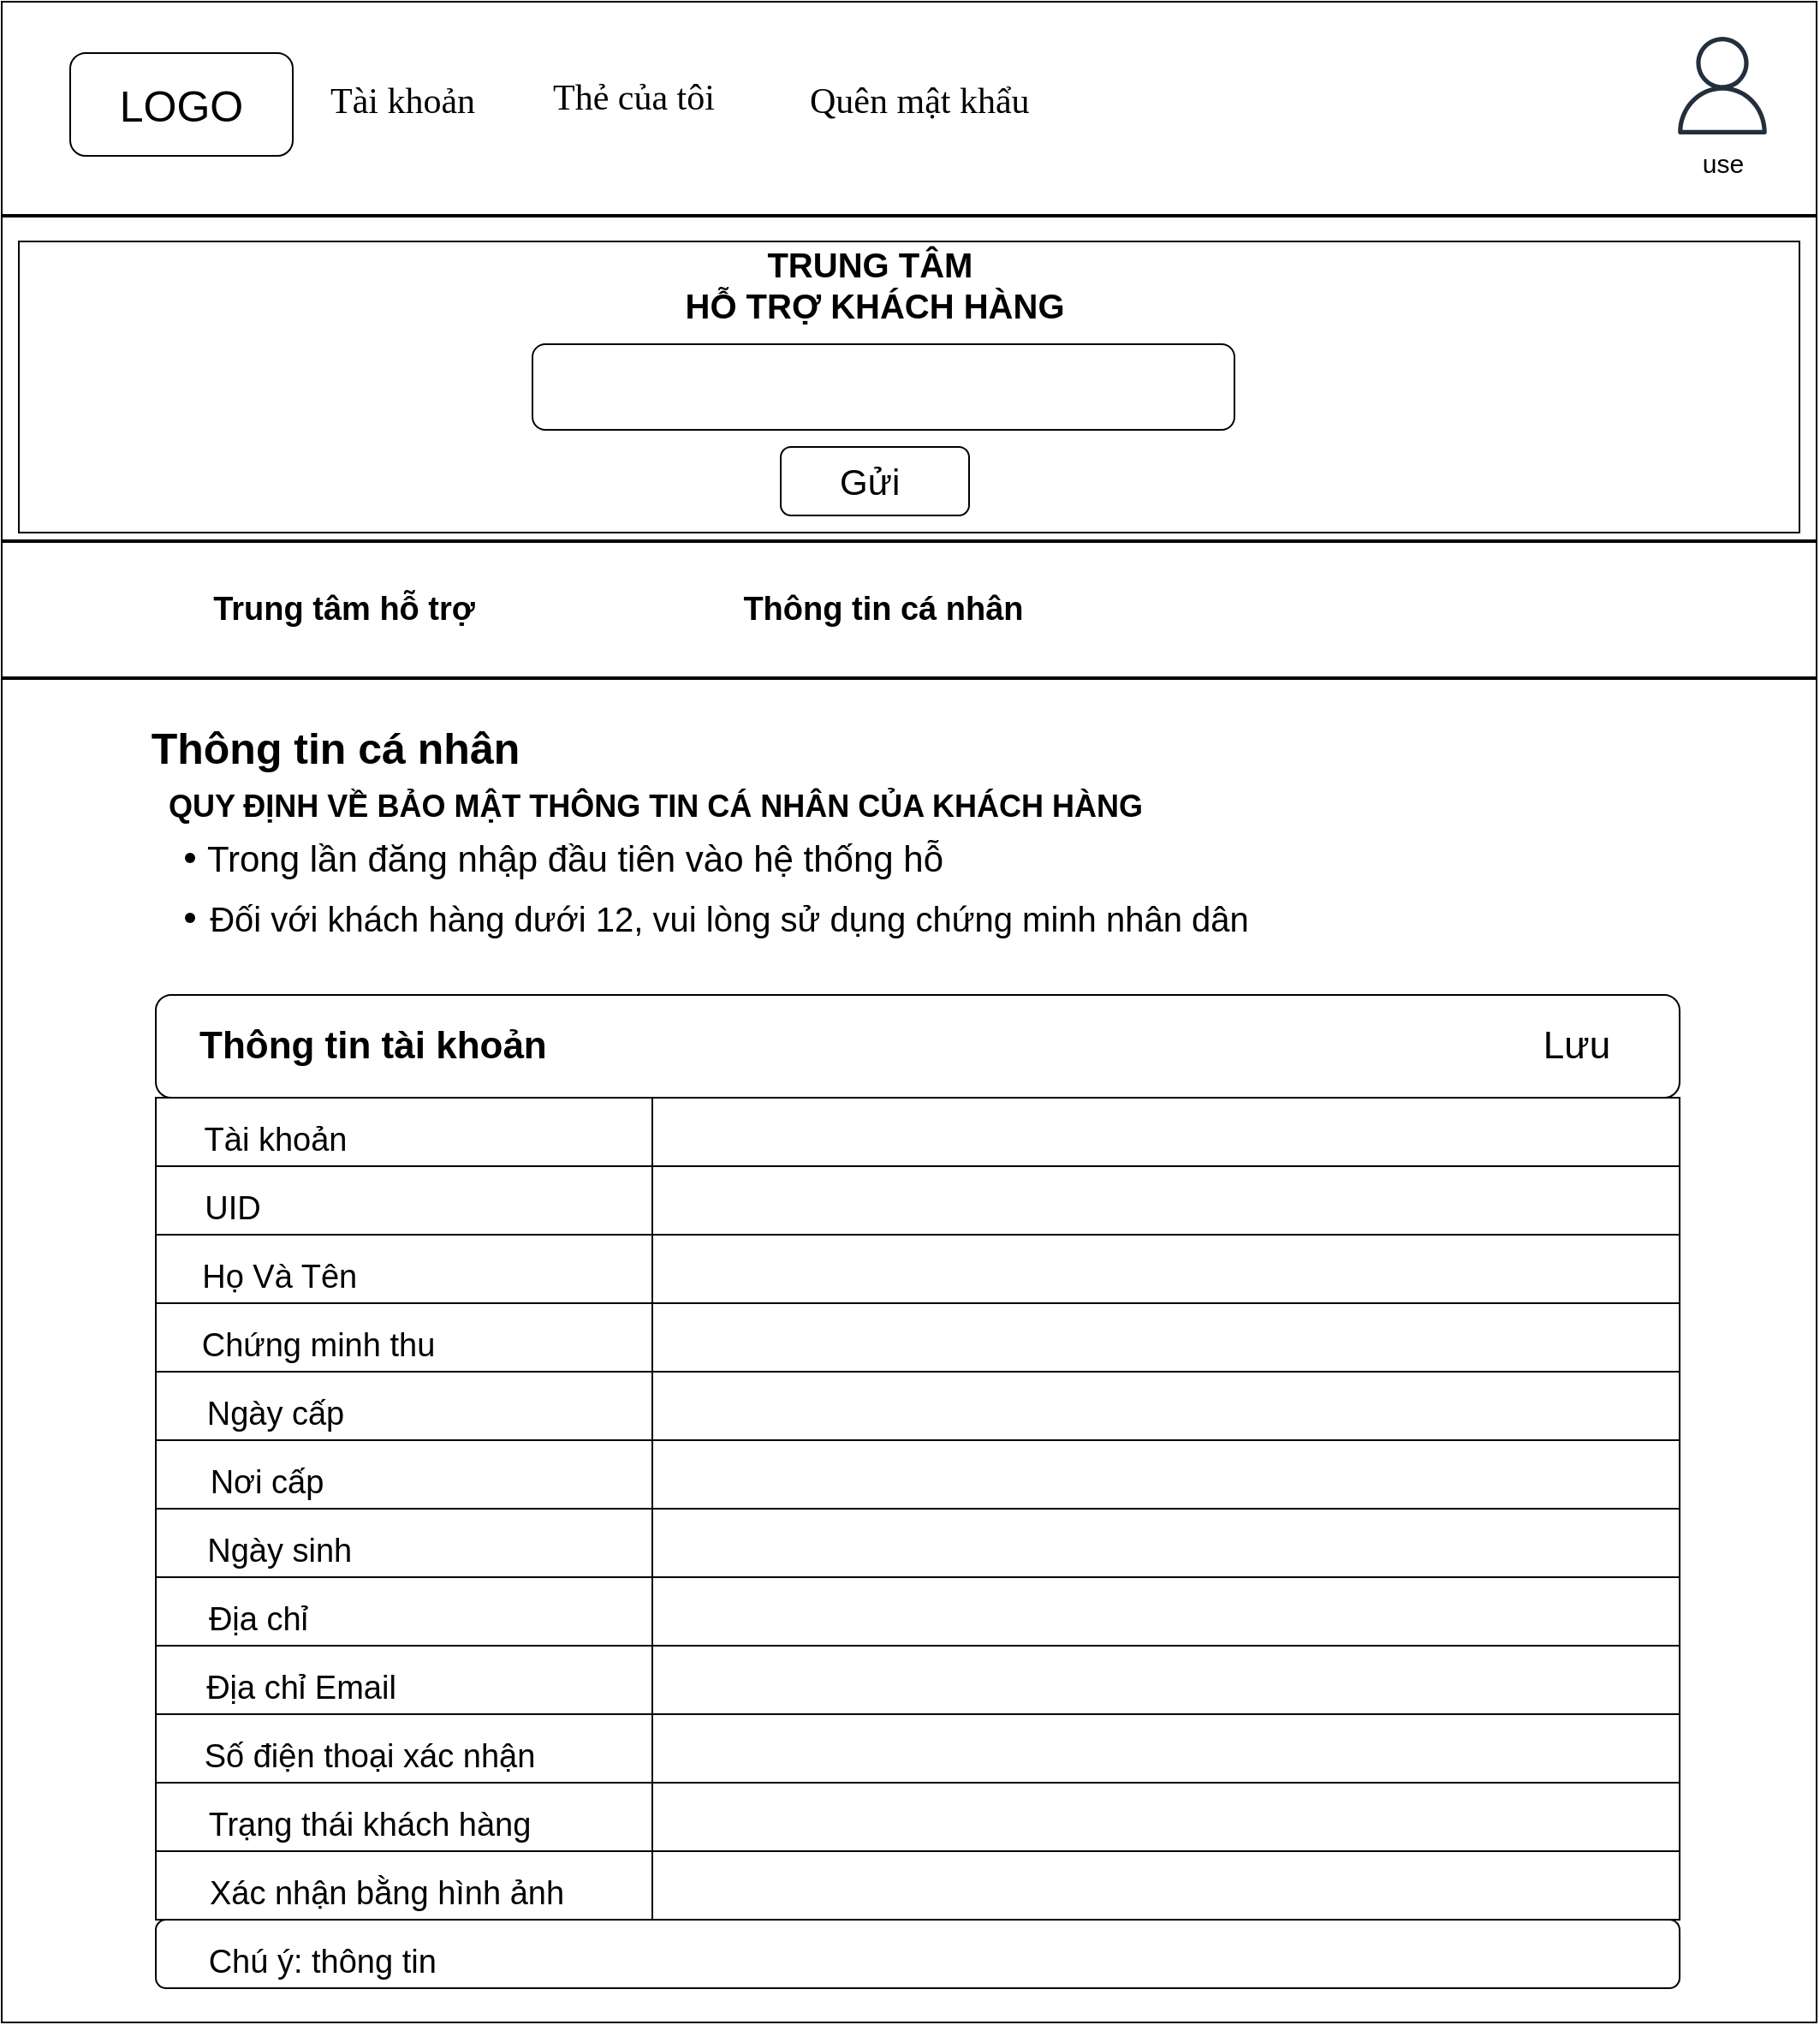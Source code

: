 <mxfile version="21.0.6" type="device"><diagram name="Page-1" id="03018318-947c-dd8e-b7a3-06fadd420f32"><mxGraphModel dx="1588" dy="882" grid="1" gridSize="10" guides="1" tooltips="1" connect="1" arrows="1" fold="1" page="1" pageScale="1" pageWidth="1100" pageHeight="850" background="#ffffff" math="0" shadow="0"><root><mxCell id="0"/><mxCell id="1" parent="0"/><mxCell id="IOQ-t_q5R9-Cvpehra8I-1" value="" style="rounded=0;whiteSpace=wrap;html=1;" parent="1" vertex="1"><mxGeometry x="20" y="20" width="1060" height="1180" as="geometry"/></mxCell><mxCell id="677b7b8949515195-4" value="&lt;font style=&quot;font-size: 21px;&quot;&gt;Tài khoản&lt;/font&gt;" style="text;html=1;points=[];align=left;verticalAlign=top;spacingTop=-4;fontSize=14;fontFamily=Verdana" parent="1" vertex="1"><mxGeometry x="210" y="62.5" width="120" height="35" as="geometry"/></mxCell><mxCell id="677b7b8949515195-5" value="&lt;font style=&quot;font-size: 21px;&quot;&gt;Thẻ của tôi&lt;/font&gt;" style="text;html=1;points=[];align=left;verticalAlign=top;spacingTop=-4;fontSize=14;fontFamily=Verdana" parent="1" vertex="1"><mxGeometry x="340" y="61.25" width="130" height="37.5" as="geometry"/></mxCell><mxCell id="677b7b8949515195-6" value="&lt;font style=&quot;font-size: 21px;&quot;&gt;Quên mật khẩu&lt;/font&gt;" style="text;html=1;points=[];align=left;verticalAlign=top;spacingTop=-4;fontSize=14;fontFamily=Verdana" parent="1" vertex="1"><mxGeometry x="490" y="62.5" width="173" height="40" as="geometry"/></mxCell><mxCell id="IOQ-t_q5R9-Cvpehra8I-3" value="&lt;font style=&quot;font-size: 25px;&quot;&gt;LOGO&lt;/font&gt;" style="rounded=1;whiteSpace=wrap;html=1;" parent="1" vertex="1"><mxGeometry x="60" y="50" width="130" height="60" as="geometry"/></mxCell><mxCell id="IOQ-t_q5R9-Cvpehra8I-4" value="" style="line;strokeWidth=2;html=1;" parent="1" vertex="1"><mxGeometry x="20" y="140" width="1060" height="10" as="geometry"/></mxCell><mxCell id="IOQ-t_q5R9-Cvpehra8I-6" value="" style="rounded=0;whiteSpace=wrap;html=1;" parent="1" vertex="1"><mxGeometry x="30" y="160" width="1040" height="170" as="geometry"/></mxCell><mxCell id="IOQ-t_q5R9-Cvpehra8I-7" value="" style="sketch=0;outlineConnect=0;fontColor=#232F3E;gradientColor=none;fillColor=#232F3D;strokeColor=none;dashed=0;verticalLabelPosition=bottom;verticalAlign=top;align=center;html=1;fontSize=12;fontStyle=0;aspect=fixed;pointerEvents=1;shape=mxgraph.aws4.user;" parent="1" vertex="1"><mxGeometry x="996.5" y="40.5" width="57" height="57" as="geometry"/></mxCell><mxCell id="IOQ-t_q5R9-Cvpehra8I-8" value="&lt;font style=&quot;font-size: 15px;&quot;&gt;use&lt;/font&gt;" style="text;strokeColor=none;align=center;fillColor=none;html=1;verticalAlign=middle;whiteSpace=wrap;rounded=0;" parent="1" vertex="1"><mxGeometry x="1001.75" y="98.75" width="46.5" height="30" as="geometry"/></mxCell><mxCell id="IOQ-t_q5R9-Cvpehra8I-10" value="&lt;font style=&quot;font-size: 20px;&quot;&gt;&lt;b&gt;TRUNG TÂM&amp;nbsp;&lt;br&gt;HỖ TRỢ KHÁCH HÀNG&lt;/b&gt;&lt;/font&gt;" style="text;strokeColor=none;align=center;fillColor=none;html=1;verticalAlign=middle;whiteSpace=wrap;rounded=0;" parent="1" vertex="1"><mxGeometry x="415" y="150" width="230" height="70" as="geometry"/></mxCell><mxCell id="IOQ-t_q5R9-Cvpehra8I-11" value="" style="rounded=1;whiteSpace=wrap;html=1;" parent="1" vertex="1"><mxGeometry x="330" y="220" width="410" height="50" as="geometry"/></mxCell><mxCell id="IOQ-t_q5R9-Cvpehra8I-12" value="" style="shape=image;html=1;verticalAlign=top;verticalLabelPosition=bottom;labelBackgroundColor=#ffffff;imageAspect=0;aspect=fixed;image=https://cdn4.iconfinder.com/data/icons/ionicons/512/icon-ios7-search-128.png" parent="1" vertex="1"><mxGeometry x="686" y="220" width="54" height="54" as="geometry"/></mxCell><mxCell id="IOQ-t_q5R9-Cvpehra8I-13" value="&lt;font style=&quot;font-size: 21px;&quot;&gt;Gửi&amp;nbsp;&lt;/font&gt;" style="rounded=1;whiteSpace=wrap;html=1;" parent="1" vertex="1"><mxGeometry x="475" y="280" width="110" height="40" as="geometry"/></mxCell><mxCell id="IOQ-t_q5R9-Cvpehra8I-15" value="" style="line;strokeWidth=2;html=1;" parent="1" vertex="1"><mxGeometry x="20" y="330" width="1060" height="10" as="geometry"/></mxCell><mxCell id="IOQ-t_q5R9-Cvpehra8I-16" value="" style="line;strokeWidth=2;html=1;" parent="1" vertex="1"><mxGeometry x="20" y="410" width="1060" height="10" as="geometry"/></mxCell><mxCell id="IOQ-t_q5R9-Cvpehra8I-17" value="&lt;font style=&quot;font-size: 19px;&quot;&gt;&lt;b&gt;Trung tâm hỗ trợ&lt;/b&gt;&lt;/font&gt;" style="text;strokeColor=none;align=center;fillColor=none;html=1;verticalAlign=middle;whiteSpace=wrap;rounded=0;" parent="1" vertex="1"><mxGeometry x="130" y="360" width="180" height="30" as="geometry"/></mxCell><mxCell id="IOQ-t_q5R9-Cvpehra8I-18" value="&lt;font style=&quot;font-size: 19px;&quot;&gt;&lt;b&gt;Thông tin cá nhân&lt;/b&gt;&lt;/font&gt;" style="text;strokeColor=none;align=center;fillColor=none;html=1;verticalAlign=middle;whiteSpace=wrap;rounded=0;" parent="1" vertex="1"><mxGeometry x="440" y="360" width="190" height="30" as="geometry"/></mxCell><mxCell id="IOQ-t_q5R9-Cvpehra8I-20" value="&lt;font style=&quot;font-size: 25px;&quot;&gt;&lt;b&gt;Thông tin cá nhân&lt;/b&gt;&lt;/font&gt;" style="text;strokeColor=none;align=center;fillColor=none;html=1;verticalAlign=middle;whiteSpace=wrap;rounded=0;" parent="1" vertex="1"><mxGeometry x="90" y="430" width="250" height="50" as="geometry"/></mxCell><mxCell id="IOQ-t_q5R9-Cvpehra8I-22" value="&lt;font style=&quot;font-size: 18px;&quot;&gt;&lt;b&gt;QUY ĐỊNH VỀ BẢO MẬT THÔNG TIN CÁ NHÂN CỦA KHÁCH HÀNG&lt;/b&gt;&lt;/font&gt;" style="text;strokeColor=none;align=center;fillColor=none;html=1;verticalAlign=middle;whiteSpace=wrap;rounded=0;" parent="1" vertex="1"><mxGeometry x="100" y="460" width="604" height="60" as="geometry"/></mxCell><mxCell id="IOQ-t_q5R9-Cvpehra8I-23" value="&lt;font style=&quot;font-size: 21px;&quot;&gt;&amp;nbsp;Trong lần đăng nhập đầu tiên vào hệ thống hỗ&amp;nbsp;&lt;/font&gt;" style="text;strokeColor=none;align=center;fillColor=none;html=1;verticalAlign=middle;whiteSpace=wrap;rounded=0;" parent="1" vertex="1"><mxGeometry x="120" y="500" width="470" height="40" as="geometry"/></mxCell><mxCell id="IOQ-t_q5R9-Cvpehra8I-27" value="" style="shape=waypoint;sketch=0;fillStyle=solid;size=6;pointerEvents=1;points=[];fillColor=none;resizable=0;rotatable=0;perimeter=centerPerimeter;snapToPoint=1;" parent="1" vertex="1"><mxGeometry x="120" y="510" width="20" height="20" as="geometry"/></mxCell><mxCell id="IOQ-t_q5R9-Cvpehra8I-28" value="&lt;font style=&quot;font-size: 20px;&quot;&gt;Đối với khách hàng dưới 12, vui lòng sử dụng chứng minh nhân dân&lt;/font&gt;" style="text;strokeColor=none;align=center;fillColor=none;html=1;verticalAlign=middle;whiteSpace=wrap;rounded=0;" parent="1" vertex="1"><mxGeometry x="120" y="530" width="650" height="50" as="geometry"/></mxCell><mxCell id="IOQ-t_q5R9-Cvpehra8I-29" value="" style="shape=waypoint;sketch=0;fillStyle=solid;size=6;pointerEvents=1;points=[];fillColor=none;resizable=0;rotatable=0;perimeter=centerPerimeter;snapToPoint=1;" parent="1" vertex="1"><mxGeometry x="120" y="545" width="20" height="20" as="geometry"/></mxCell><mxCell id="IOQ-t_q5R9-Cvpehra8I-70" value="" style="rounded=1;whiteSpace=wrap;html=1;" parent="1" vertex="1"><mxGeometry x="110" y="600" width="890" height="60" as="geometry"/></mxCell><mxCell id="IOQ-t_q5R9-Cvpehra8I-71" value="&lt;font size=&quot;1&quot; style=&quot;&quot;&gt;&lt;b style=&quot;font-size: 22px;&quot;&gt;Thông tin tài khoản&amp;nbsp;&lt;/b&gt;&lt;/font&gt;" style="text;strokeColor=none;align=center;fillColor=none;html=1;verticalAlign=middle;whiteSpace=wrap;rounded=0;" parent="1" vertex="1"><mxGeometry x="120" y="615" width="240" height="30" as="geometry"/></mxCell><mxCell id="IOQ-t_q5R9-Cvpehra8I-72" value="&lt;font style=&quot;font-size: 22px;&quot;&gt;Lưu&lt;/font&gt;" style="text;strokeColor=none;align=center;fillColor=none;html=1;verticalAlign=middle;whiteSpace=wrap;rounded=0;" parent="1" vertex="1"><mxGeometry x="900" y="615" width="80" height="30" as="geometry"/></mxCell><mxCell id="IOQ-t_q5R9-Cvpehra8I-73" value="" style="shape=table;startSize=0;container=1;collapsible=0;childLayout=tableLayout;" parent="1" vertex="1"><mxGeometry x="110" y="660" width="890" height="480" as="geometry"/></mxCell><mxCell id="IOQ-t_q5R9-Cvpehra8I-74" value="" style="shape=tableRow;horizontal=0;startSize=0;swimlaneHead=0;swimlaneBody=0;strokeColor=inherit;top=0;left=0;bottom=0;right=0;collapsible=0;dropTarget=0;fillColor=none;points=[[0,0.5],[1,0.5]];portConstraint=eastwest;" parent="IOQ-t_q5R9-Cvpehra8I-73" vertex="1"><mxGeometry width="890" height="40" as="geometry"/></mxCell><mxCell id="IOQ-t_q5R9-Cvpehra8I-75" value="" style="shape=partialRectangle;html=1;whiteSpace=wrap;connectable=0;strokeColor=inherit;overflow=hidden;fillColor=none;top=0;left=0;bottom=0;right=0;pointerEvents=1;" parent="IOQ-t_q5R9-Cvpehra8I-74" vertex="1"><mxGeometry width="290" height="40" as="geometry"><mxRectangle width="290" height="40" as="alternateBounds"/></mxGeometry></mxCell><mxCell id="IOQ-t_q5R9-Cvpehra8I-76" value="" style="shape=partialRectangle;html=1;whiteSpace=wrap;connectable=0;strokeColor=inherit;overflow=hidden;fillColor=none;top=0;left=0;bottom=0;right=0;pointerEvents=1;" parent="IOQ-t_q5R9-Cvpehra8I-74" vertex="1"><mxGeometry x="290" width="600" height="40" as="geometry"><mxRectangle width="600" height="40" as="alternateBounds"/></mxGeometry></mxCell><mxCell id="IOQ-t_q5R9-Cvpehra8I-77" value="" style="shape=tableRow;horizontal=0;startSize=0;swimlaneHead=0;swimlaneBody=0;strokeColor=inherit;top=0;left=0;bottom=0;right=0;collapsible=0;dropTarget=0;fillColor=none;points=[[0,0.5],[1,0.5]];portConstraint=eastwest;" parent="IOQ-t_q5R9-Cvpehra8I-73" vertex="1"><mxGeometry y="40" width="890" height="40" as="geometry"/></mxCell><mxCell id="IOQ-t_q5R9-Cvpehra8I-78" value="" style="shape=partialRectangle;html=1;whiteSpace=wrap;connectable=0;strokeColor=inherit;overflow=hidden;fillColor=none;top=0;left=0;bottom=0;right=0;pointerEvents=1;" parent="IOQ-t_q5R9-Cvpehra8I-77" vertex="1"><mxGeometry width="290" height="40" as="geometry"><mxRectangle width="290" height="40" as="alternateBounds"/></mxGeometry></mxCell><mxCell id="IOQ-t_q5R9-Cvpehra8I-79" value="" style="shape=partialRectangle;html=1;whiteSpace=wrap;connectable=0;strokeColor=inherit;overflow=hidden;fillColor=none;top=0;left=0;bottom=0;right=0;pointerEvents=1;" parent="IOQ-t_q5R9-Cvpehra8I-77" vertex="1"><mxGeometry x="290" width="600" height="40" as="geometry"><mxRectangle width="600" height="40" as="alternateBounds"/></mxGeometry></mxCell><mxCell id="IOQ-t_q5R9-Cvpehra8I-80" value="" style="shape=tableRow;horizontal=0;startSize=0;swimlaneHead=0;swimlaneBody=0;strokeColor=inherit;top=0;left=0;bottom=0;right=0;collapsible=0;dropTarget=0;fillColor=none;points=[[0,0.5],[1,0.5]];portConstraint=eastwest;" parent="IOQ-t_q5R9-Cvpehra8I-73" vertex="1"><mxGeometry y="80" width="890" height="40" as="geometry"/></mxCell><mxCell id="IOQ-t_q5R9-Cvpehra8I-81" value="" style="shape=partialRectangle;html=1;whiteSpace=wrap;connectable=0;strokeColor=inherit;overflow=hidden;fillColor=none;top=0;left=0;bottom=0;right=0;pointerEvents=1;" parent="IOQ-t_q5R9-Cvpehra8I-80" vertex="1"><mxGeometry width="290" height="40" as="geometry"><mxRectangle width="290" height="40" as="alternateBounds"/></mxGeometry></mxCell><mxCell id="IOQ-t_q5R9-Cvpehra8I-82" value="" style="shape=partialRectangle;html=1;whiteSpace=wrap;connectable=0;strokeColor=inherit;overflow=hidden;fillColor=none;top=0;left=0;bottom=0;right=0;pointerEvents=1;" parent="IOQ-t_q5R9-Cvpehra8I-80" vertex="1"><mxGeometry x="290" width="600" height="40" as="geometry"><mxRectangle width="600" height="40" as="alternateBounds"/></mxGeometry></mxCell><mxCell id="IOQ-t_q5R9-Cvpehra8I-83" value="" style="shape=tableRow;horizontal=0;startSize=0;swimlaneHead=0;swimlaneBody=0;strokeColor=inherit;top=0;left=0;bottom=0;right=0;collapsible=0;dropTarget=0;fillColor=none;points=[[0,0.5],[1,0.5]];portConstraint=eastwest;" parent="IOQ-t_q5R9-Cvpehra8I-73" vertex="1"><mxGeometry y="120" width="890" height="40" as="geometry"/></mxCell><mxCell id="IOQ-t_q5R9-Cvpehra8I-84" value="" style="shape=partialRectangle;html=1;whiteSpace=wrap;connectable=0;strokeColor=inherit;overflow=hidden;fillColor=none;top=0;left=0;bottom=0;right=0;pointerEvents=1;" parent="IOQ-t_q5R9-Cvpehra8I-83" vertex="1"><mxGeometry width="290" height="40" as="geometry"><mxRectangle width="290" height="40" as="alternateBounds"/></mxGeometry></mxCell><mxCell id="IOQ-t_q5R9-Cvpehra8I-85" value="" style="shape=partialRectangle;html=1;whiteSpace=wrap;connectable=0;strokeColor=inherit;overflow=hidden;fillColor=none;top=0;left=0;bottom=0;right=0;pointerEvents=1;" parent="IOQ-t_q5R9-Cvpehra8I-83" vertex="1"><mxGeometry x="290" width="600" height="40" as="geometry"><mxRectangle width="600" height="40" as="alternateBounds"/></mxGeometry></mxCell><mxCell id="IOQ-t_q5R9-Cvpehra8I-86" value="" style="shape=tableRow;horizontal=0;startSize=0;swimlaneHead=0;swimlaneBody=0;strokeColor=inherit;top=0;left=0;bottom=0;right=0;collapsible=0;dropTarget=0;fillColor=none;points=[[0,0.5],[1,0.5]];portConstraint=eastwest;" parent="IOQ-t_q5R9-Cvpehra8I-73" vertex="1"><mxGeometry y="160" width="890" height="40" as="geometry"/></mxCell><mxCell id="IOQ-t_q5R9-Cvpehra8I-87" value="" style="shape=partialRectangle;html=1;whiteSpace=wrap;connectable=0;strokeColor=inherit;overflow=hidden;fillColor=none;top=0;left=0;bottom=0;right=0;pointerEvents=1;" parent="IOQ-t_q5R9-Cvpehra8I-86" vertex="1"><mxGeometry width="290" height="40" as="geometry"><mxRectangle width="290" height="40" as="alternateBounds"/></mxGeometry></mxCell><mxCell id="IOQ-t_q5R9-Cvpehra8I-88" value="" style="shape=partialRectangle;html=1;whiteSpace=wrap;connectable=0;strokeColor=inherit;overflow=hidden;fillColor=none;top=0;left=0;bottom=0;right=0;pointerEvents=1;" parent="IOQ-t_q5R9-Cvpehra8I-86" vertex="1"><mxGeometry x="290" width="600" height="40" as="geometry"><mxRectangle width="600" height="40" as="alternateBounds"/></mxGeometry></mxCell><mxCell id="IOQ-t_q5R9-Cvpehra8I-89" value="" style="shape=tableRow;horizontal=0;startSize=0;swimlaneHead=0;swimlaneBody=0;strokeColor=inherit;top=0;left=0;bottom=0;right=0;collapsible=0;dropTarget=0;fillColor=none;points=[[0,0.5],[1,0.5]];portConstraint=eastwest;" parent="IOQ-t_q5R9-Cvpehra8I-73" vertex="1"><mxGeometry y="200" width="890" height="40" as="geometry"/></mxCell><mxCell id="IOQ-t_q5R9-Cvpehra8I-90" value="" style="shape=partialRectangle;html=1;whiteSpace=wrap;connectable=0;strokeColor=inherit;overflow=hidden;fillColor=none;top=0;left=0;bottom=0;right=0;pointerEvents=1;" parent="IOQ-t_q5R9-Cvpehra8I-89" vertex="1"><mxGeometry width="290" height="40" as="geometry"><mxRectangle width="290" height="40" as="alternateBounds"/></mxGeometry></mxCell><mxCell id="IOQ-t_q5R9-Cvpehra8I-91" value="" style="shape=partialRectangle;html=1;whiteSpace=wrap;connectable=0;strokeColor=inherit;overflow=hidden;fillColor=none;top=0;left=0;bottom=0;right=0;pointerEvents=1;" parent="IOQ-t_q5R9-Cvpehra8I-89" vertex="1"><mxGeometry x="290" width="600" height="40" as="geometry"><mxRectangle width="600" height="40" as="alternateBounds"/></mxGeometry></mxCell><mxCell id="IOQ-t_q5R9-Cvpehra8I-92" value="" style="shape=tableRow;horizontal=0;startSize=0;swimlaneHead=0;swimlaneBody=0;strokeColor=inherit;top=0;left=0;bottom=0;right=0;collapsible=0;dropTarget=0;fillColor=none;points=[[0,0.5],[1,0.5]];portConstraint=eastwest;" parent="IOQ-t_q5R9-Cvpehra8I-73" vertex="1"><mxGeometry y="240" width="890" height="40" as="geometry"/></mxCell><mxCell id="IOQ-t_q5R9-Cvpehra8I-93" value="" style="shape=partialRectangle;html=1;whiteSpace=wrap;connectable=0;strokeColor=inherit;overflow=hidden;fillColor=none;top=0;left=0;bottom=0;right=0;pointerEvents=1;" parent="IOQ-t_q5R9-Cvpehra8I-92" vertex="1"><mxGeometry width="290" height="40" as="geometry"><mxRectangle width="290" height="40" as="alternateBounds"/></mxGeometry></mxCell><mxCell id="IOQ-t_q5R9-Cvpehra8I-94" value="" style="shape=partialRectangle;html=1;whiteSpace=wrap;connectable=0;strokeColor=inherit;overflow=hidden;fillColor=none;top=0;left=0;bottom=0;right=0;pointerEvents=1;" parent="IOQ-t_q5R9-Cvpehra8I-92" vertex="1"><mxGeometry x="290" width="600" height="40" as="geometry"><mxRectangle width="600" height="40" as="alternateBounds"/></mxGeometry></mxCell><mxCell id="IOQ-t_q5R9-Cvpehra8I-95" value="" style="shape=tableRow;horizontal=0;startSize=0;swimlaneHead=0;swimlaneBody=0;strokeColor=inherit;top=0;left=0;bottom=0;right=0;collapsible=0;dropTarget=0;fillColor=none;points=[[0,0.5],[1,0.5]];portConstraint=eastwest;" parent="IOQ-t_q5R9-Cvpehra8I-73" vertex="1"><mxGeometry y="280" width="890" height="40" as="geometry"/></mxCell><mxCell id="IOQ-t_q5R9-Cvpehra8I-96" value="" style="shape=partialRectangle;html=1;whiteSpace=wrap;connectable=0;strokeColor=inherit;overflow=hidden;fillColor=none;top=0;left=0;bottom=0;right=0;pointerEvents=1;" parent="IOQ-t_q5R9-Cvpehra8I-95" vertex="1"><mxGeometry width="290" height="40" as="geometry"><mxRectangle width="290" height="40" as="alternateBounds"/></mxGeometry></mxCell><mxCell id="IOQ-t_q5R9-Cvpehra8I-97" value="" style="shape=partialRectangle;html=1;whiteSpace=wrap;connectable=0;strokeColor=inherit;overflow=hidden;fillColor=none;top=0;left=0;bottom=0;right=0;pointerEvents=1;" parent="IOQ-t_q5R9-Cvpehra8I-95" vertex="1"><mxGeometry x="290" width="600" height="40" as="geometry"><mxRectangle width="600" height="40" as="alternateBounds"/></mxGeometry></mxCell><mxCell id="IOQ-t_q5R9-Cvpehra8I-98" value="" style="shape=tableRow;horizontal=0;startSize=0;swimlaneHead=0;swimlaneBody=0;strokeColor=inherit;top=0;left=0;bottom=0;right=0;collapsible=0;dropTarget=0;fillColor=none;points=[[0,0.5],[1,0.5]];portConstraint=eastwest;" parent="IOQ-t_q5R9-Cvpehra8I-73" vertex="1"><mxGeometry y="320" width="890" height="40" as="geometry"/></mxCell><mxCell id="IOQ-t_q5R9-Cvpehra8I-99" value="" style="shape=partialRectangle;html=1;whiteSpace=wrap;connectable=0;strokeColor=inherit;overflow=hidden;fillColor=none;top=0;left=0;bottom=0;right=0;pointerEvents=1;" parent="IOQ-t_q5R9-Cvpehra8I-98" vertex="1"><mxGeometry width="290" height="40" as="geometry"><mxRectangle width="290" height="40" as="alternateBounds"/></mxGeometry></mxCell><mxCell id="IOQ-t_q5R9-Cvpehra8I-100" value="" style="shape=partialRectangle;html=1;whiteSpace=wrap;connectable=0;strokeColor=inherit;overflow=hidden;fillColor=none;top=0;left=0;bottom=0;right=0;pointerEvents=1;" parent="IOQ-t_q5R9-Cvpehra8I-98" vertex="1"><mxGeometry x="290" width="600" height="40" as="geometry"><mxRectangle width="600" height="40" as="alternateBounds"/></mxGeometry></mxCell><mxCell id="IOQ-t_q5R9-Cvpehra8I-101" value="" style="shape=tableRow;horizontal=0;startSize=0;swimlaneHead=0;swimlaneBody=0;strokeColor=inherit;top=0;left=0;bottom=0;right=0;collapsible=0;dropTarget=0;fillColor=none;points=[[0,0.5],[1,0.5]];portConstraint=eastwest;" parent="IOQ-t_q5R9-Cvpehra8I-73" vertex="1"><mxGeometry y="360" width="890" height="40" as="geometry"/></mxCell><mxCell id="IOQ-t_q5R9-Cvpehra8I-102" value="" style="shape=partialRectangle;html=1;whiteSpace=wrap;connectable=0;strokeColor=inherit;overflow=hidden;fillColor=none;top=0;left=0;bottom=0;right=0;pointerEvents=1;" parent="IOQ-t_q5R9-Cvpehra8I-101" vertex="1"><mxGeometry width="290" height="40" as="geometry"><mxRectangle width="290" height="40" as="alternateBounds"/></mxGeometry></mxCell><mxCell id="IOQ-t_q5R9-Cvpehra8I-103" value="" style="shape=partialRectangle;html=1;whiteSpace=wrap;connectable=0;strokeColor=inherit;overflow=hidden;fillColor=none;top=0;left=0;bottom=0;right=0;pointerEvents=1;" parent="IOQ-t_q5R9-Cvpehra8I-101" vertex="1"><mxGeometry x="290" width="600" height="40" as="geometry"><mxRectangle width="600" height="40" as="alternateBounds"/></mxGeometry></mxCell><mxCell id="IOQ-t_q5R9-Cvpehra8I-104" value="" style="shape=tableRow;horizontal=0;startSize=0;swimlaneHead=0;swimlaneBody=0;strokeColor=inherit;top=0;left=0;bottom=0;right=0;collapsible=0;dropTarget=0;fillColor=none;points=[[0,0.5],[1,0.5]];portConstraint=eastwest;" parent="IOQ-t_q5R9-Cvpehra8I-73" vertex="1"><mxGeometry y="400" width="890" height="40" as="geometry"/></mxCell><mxCell id="IOQ-t_q5R9-Cvpehra8I-105" value="" style="shape=partialRectangle;html=1;whiteSpace=wrap;connectable=0;strokeColor=inherit;overflow=hidden;fillColor=none;top=0;left=0;bottom=0;right=0;pointerEvents=1;" parent="IOQ-t_q5R9-Cvpehra8I-104" vertex="1"><mxGeometry width="290" height="40" as="geometry"><mxRectangle width="290" height="40" as="alternateBounds"/></mxGeometry></mxCell><mxCell id="IOQ-t_q5R9-Cvpehra8I-106" value="" style="shape=partialRectangle;html=1;whiteSpace=wrap;connectable=0;strokeColor=inherit;overflow=hidden;fillColor=none;top=0;left=0;bottom=0;right=0;pointerEvents=1;" parent="IOQ-t_q5R9-Cvpehra8I-104" vertex="1"><mxGeometry x="290" width="600" height="40" as="geometry"><mxRectangle width="600" height="40" as="alternateBounds"/></mxGeometry></mxCell><mxCell id="IOQ-t_q5R9-Cvpehra8I-107" value="" style="shape=tableRow;horizontal=0;startSize=0;swimlaneHead=0;swimlaneBody=0;strokeColor=inherit;top=0;left=0;bottom=0;right=0;collapsible=0;dropTarget=0;fillColor=none;points=[[0,0.5],[1,0.5]];portConstraint=eastwest;" parent="IOQ-t_q5R9-Cvpehra8I-73" vertex="1"><mxGeometry y="440" width="890" height="40" as="geometry"/></mxCell><mxCell id="IOQ-t_q5R9-Cvpehra8I-108" value="" style="shape=partialRectangle;html=1;whiteSpace=wrap;connectable=0;strokeColor=inherit;overflow=hidden;fillColor=none;top=0;left=0;bottom=0;right=0;pointerEvents=1;" parent="IOQ-t_q5R9-Cvpehra8I-107" vertex="1"><mxGeometry width="290" height="40" as="geometry"><mxRectangle width="290" height="40" as="alternateBounds"/></mxGeometry></mxCell><mxCell id="IOQ-t_q5R9-Cvpehra8I-109" value="" style="shape=partialRectangle;html=1;whiteSpace=wrap;connectable=0;strokeColor=inherit;overflow=hidden;fillColor=none;top=0;left=0;bottom=0;right=0;pointerEvents=1;" parent="IOQ-t_q5R9-Cvpehra8I-107" vertex="1"><mxGeometry x="290" width="600" height="40" as="geometry"><mxRectangle width="600" height="40" as="alternateBounds"/></mxGeometry></mxCell><mxCell id="IOQ-t_q5R9-Cvpehra8I-110" value="&lt;font style=&quot;font-size: 19px;&quot;&gt;Tài khoản&lt;/font&gt;" style="text;strokeColor=none;align=center;fillColor=none;html=1;verticalAlign=middle;whiteSpace=wrap;rounded=0;" parent="1" vertex="1"><mxGeometry x="120" y="670" width="120" height="30" as="geometry"/></mxCell><mxCell id="IOQ-t_q5R9-Cvpehra8I-111" value="&lt;font style=&quot;font-size: 19px;&quot;&gt;UID&lt;/font&gt;" style="text;strokeColor=none;align=center;fillColor=none;html=1;verticalAlign=middle;whiteSpace=wrap;rounded=0;" parent="1" vertex="1"><mxGeometry x="110" y="710" width="90" height="30" as="geometry"/></mxCell><mxCell id="IOQ-t_q5R9-Cvpehra8I-112" value="&lt;font style=&quot;font-size: 19px;&quot;&gt;Họ Và Tên&amp;nbsp;&lt;/font&gt;" style="text;strokeColor=none;align=center;fillColor=none;html=1;verticalAlign=middle;whiteSpace=wrap;rounded=0;" parent="1" vertex="1"><mxGeometry x="100" y="750" width="170" height="30" as="geometry"/></mxCell><mxCell id="IOQ-t_q5R9-Cvpehra8I-113" value="&lt;font style=&quot;font-size: 19px;&quot;&gt;Chứng minh thu&lt;/font&gt;" style="text;strokeColor=none;align=center;fillColor=none;html=1;verticalAlign=middle;whiteSpace=wrap;rounded=0;" parent="1" vertex="1"><mxGeometry x="110" y="790" width="190" height="30" as="geometry"/></mxCell><mxCell id="IOQ-t_q5R9-Cvpehra8I-114" value="&lt;font style=&quot;font-size: 19px;&quot;&gt;Ngày cấp&lt;/font&gt;" style="text;strokeColor=none;align=center;fillColor=none;html=1;verticalAlign=middle;whiteSpace=wrap;rounded=0;" parent="1" vertex="1"><mxGeometry x="100" y="830" width="160" height="30" as="geometry"/></mxCell><mxCell id="IOQ-t_q5R9-Cvpehra8I-115" value="&lt;font style=&quot;font-size: 19px;&quot;&gt;Nơi cấp&lt;/font&gt;" style="text;strokeColor=none;align=center;fillColor=none;html=1;verticalAlign=middle;whiteSpace=wrap;rounded=0;" parent="1" vertex="1"><mxGeometry x="110" y="870" width="130" height="30" as="geometry"/></mxCell><mxCell id="IOQ-t_q5R9-Cvpehra8I-116" value="&lt;font style=&quot;font-size: 19px;&quot;&gt;Ngày sinh&amp;nbsp;&lt;/font&gt;" style="text;strokeColor=none;align=center;fillColor=none;html=1;verticalAlign=middle;whiteSpace=wrap;rounded=0;" parent="1" vertex="1"><mxGeometry x="110" y="910" width="150" height="30" as="geometry"/></mxCell><mxCell id="IOQ-t_q5R9-Cvpehra8I-117" value="&lt;font style=&quot;font-size: 19px;&quot;&gt;Địa chỉ&lt;/font&gt;" style="text;strokeColor=none;align=center;fillColor=none;html=1;verticalAlign=middle;whiteSpace=wrap;rounded=0;" parent="1" vertex="1"><mxGeometry x="100" y="950" width="140" height="30" as="geometry"/></mxCell><mxCell id="IOQ-t_q5R9-Cvpehra8I-118" value="&lt;font style=&quot;font-size: 19px;&quot;&gt;Địa chỉ Email&lt;/font&gt;" style="text;strokeColor=none;align=center;fillColor=none;html=1;verticalAlign=middle;whiteSpace=wrap;rounded=0;" parent="1" vertex="1"><mxGeometry x="130" y="990" width="130" height="30" as="geometry"/></mxCell><mxCell id="IOQ-t_q5R9-Cvpehra8I-119" value="&lt;font style=&quot;font-size: 19px;&quot;&gt;Số điện thoại xác nhận&lt;/font&gt;" style="text;strokeColor=none;align=center;fillColor=none;html=1;verticalAlign=middle;whiteSpace=wrap;rounded=0;" parent="1" vertex="1"><mxGeometry x="130" y="1030" width="210" height="30" as="geometry"/></mxCell><mxCell id="IOQ-t_q5R9-Cvpehra8I-120" value="&lt;font style=&quot;font-size: 19px;&quot;&gt;Trạng thái khách hàng&lt;/font&gt;" style="text;strokeColor=none;align=center;fillColor=none;html=1;verticalAlign=middle;whiteSpace=wrap;rounded=0;" parent="1" vertex="1"><mxGeometry x="130" y="1070" width="210" height="30" as="geometry"/></mxCell><mxCell id="IOQ-t_q5R9-Cvpehra8I-121" value="&lt;font style=&quot;font-size: 19px;&quot;&gt;Xác nhận bằng hình ảnh&lt;/font&gt;" style="text;strokeColor=none;align=center;fillColor=none;html=1;verticalAlign=middle;whiteSpace=wrap;rounded=0;" parent="1" vertex="1"><mxGeometry x="120" y="1110" width="250" height="30" as="geometry"/></mxCell><mxCell id="IOQ-t_q5R9-Cvpehra8I-122" value="" style="rounded=1;whiteSpace=wrap;html=1;" parent="1" vertex="1"><mxGeometry x="110" y="1140" width="890" height="40" as="geometry"/></mxCell><mxCell id="IOQ-t_q5R9-Cvpehra8I-123" value="&lt;span style=&quot;font-size: 19px;&quot;&gt;Chú ý: thông tin&amp;nbsp;&lt;/span&gt;" style="text;strokeColor=none;align=center;fillColor=none;html=1;verticalAlign=middle;whiteSpace=wrap;rounded=0;" parent="1" vertex="1"><mxGeometry x="90" y="1150" width="240" height="30" as="geometry"/></mxCell></root></mxGraphModel></diagram></mxfile>